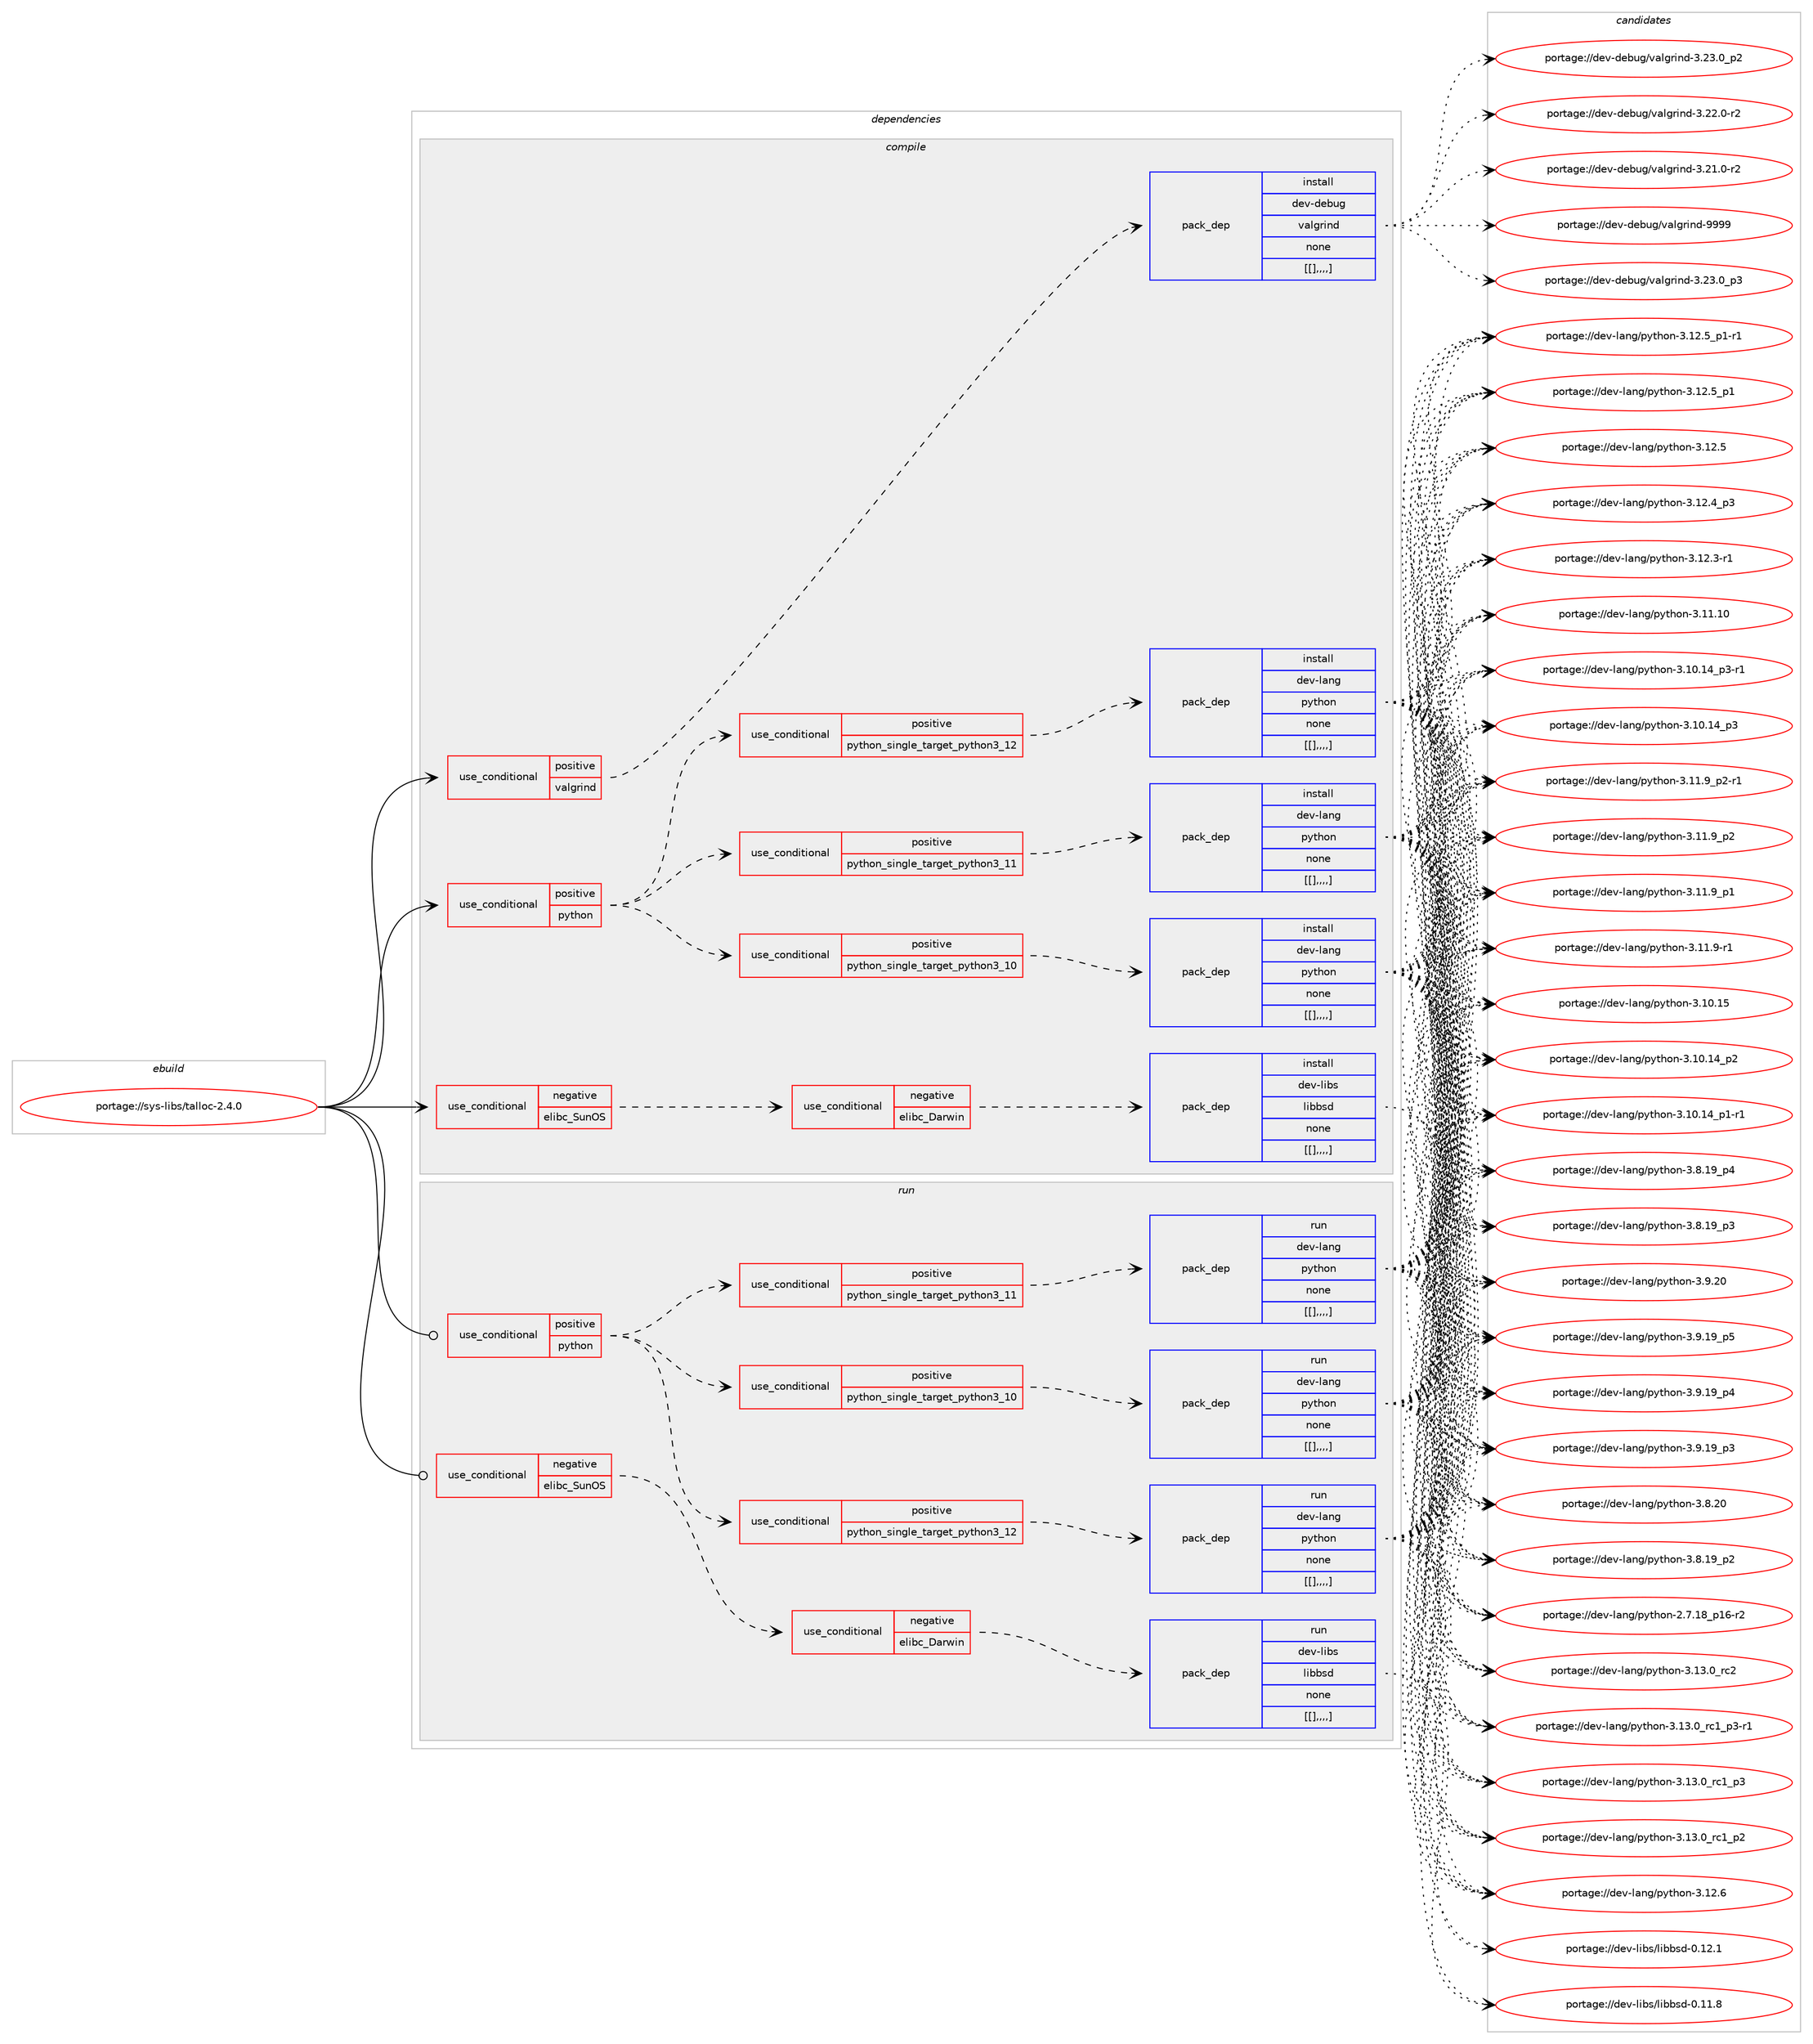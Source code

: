 digraph prolog {

# *************
# Graph options
# *************

newrank=true;
concentrate=true;
compound=true;
graph [rankdir=LR,fontname=Helvetica,fontsize=10,ranksep=1.5];#, ranksep=2.5, nodesep=0.2];
edge  [arrowhead=vee];
node  [fontname=Helvetica,fontsize=10];

# **********
# The ebuild
# **********

subgraph cluster_leftcol {
color=gray;
label=<<i>ebuild</i>>;
id [label="portage://sys-libs/talloc-2.4.0", color=red, width=4, href="../sys-libs/talloc-2.4.0.svg"];
}

# ****************
# The dependencies
# ****************

subgraph cluster_midcol {
color=gray;
label=<<i>dependencies</i>>;
subgraph cluster_compile {
fillcolor="#eeeeee";
style=filled;
label=<<i>compile</i>>;
subgraph cond122797 {
dependency460626 [label=<<TABLE BORDER="0" CELLBORDER="1" CELLSPACING="0" CELLPADDING="4"><TR><TD ROWSPAN="3" CELLPADDING="10">use_conditional</TD></TR><TR><TD>negative</TD></TR><TR><TD>elibc_SunOS</TD></TR></TABLE>>, shape=none, color=red];
subgraph cond122798 {
dependency460627 [label=<<TABLE BORDER="0" CELLBORDER="1" CELLSPACING="0" CELLPADDING="4"><TR><TD ROWSPAN="3" CELLPADDING="10">use_conditional</TD></TR><TR><TD>negative</TD></TR><TR><TD>elibc_Darwin</TD></TR></TABLE>>, shape=none, color=red];
subgraph pack334703 {
dependency460628 [label=<<TABLE BORDER="0" CELLBORDER="1" CELLSPACING="0" CELLPADDING="4" WIDTH="220"><TR><TD ROWSPAN="6" CELLPADDING="30">pack_dep</TD></TR><TR><TD WIDTH="110">install</TD></TR><TR><TD>dev-libs</TD></TR><TR><TD>libbsd</TD></TR><TR><TD>none</TD></TR><TR><TD>[[],,,,]</TD></TR></TABLE>>, shape=none, color=blue];
}
dependency460627:e -> dependency460628:w [weight=20,style="dashed",arrowhead="vee"];
}
dependency460626:e -> dependency460627:w [weight=20,style="dashed",arrowhead="vee"];
}
id:e -> dependency460626:w [weight=20,style="solid",arrowhead="vee"];
subgraph cond122799 {
dependency460629 [label=<<TABLE BORDER="0" CELLBORDER="1" CELLSPACING="0" CELLPADDING="4"><TR><TD ROWSPAN="3" CELLPADDING="10">use_conditional</TD></TR><TR><TD>positive</TD></TR><TR><TD>python</TD></TR></TABLE>>, shape=none, color=red];
subgraph cond122800 {
dependency460630 [label=<<TABLE BORDER="0" CELLBORDER="1" CELLSPACING="0" CELLPADDING="4"><TR><TD ROWSPAN="3" CELLPADDING="10">use_conditional</TD></TR><TR><TD>positive</TD></TR><TR><TD>python_single_target_python3_10</TD></TR></TABLE>>, shape=none, color=red];
subgraph pack334704 {
dependency460631 [label=<<TABLE BORDER="0" CELLBORDER="1" CELLSPACING="0" CELLPADDING="4" WIDTH="220"><TR><TD ROWSPAN="6" CELLPADDING="30">pack_dep</TD></TR><TR><TD WIDTH="110">install</TD></TR><TR><TD>dev-lang</TD></TR><TR><TD>python</TD></TR><TR><TD>none</TD></TR><TR><TD>[[],,,,]</TD></TR></TABLE>>, shape=none, color=blue];
}
dependency460630:e -> dependency460631:w [weight=20,style="dashed",arrowhead="vee"];
}
dependency460629:e -> dependency460630:w [weight=20,style="dashed",arrowhead="vee"];
subgraph cond122801 {
dependency460632 [label=<<TABLE BORDER="0" CELLBORDER="1" CELLSPACING="0" CELLPADDING="4"><TR><TD ROWSPAN="3" CELLPADDING="10">use_conditional</TD></TR><TR><TD>positive</TD></TR><TR><TD>python_single_target_python3_11</TD></TR></TABLE>>, shape=none, color=red];
subgraph pack334705 {
dependency460633 [label=<<TABLE BORDER="0" CELLBORDER="1" CELLSPACING="0" CELLPADDING="4" WIDTH="220"><TR><TD ROWSPAN="6" CELLPADDING="30">pack_dep</TD></TR><TR><TD WIDTH="110">install</TD></TR><TR><TD>dev-lang</TD></TR><TR><TD>python</TD></TR><TR><TD>none</TD></TR><TR><TD>[[],,,,]</TD></TR></TABLE>>, shape=none, color=blue];
}
dependency460632:e -> dependency460633:w [weight=20,style="dashed",arrowhead="vee"];
}
dependency460629:e -> dependency460632:w [weight=20,style="dashed",arrowhead="vee"];
subgraph cond122802 {
dependency460634 [label=<<TABLE BORDER="0" CELLBORDER="1" CELLSPACING="0" CELLPADDING="4"><TR><TD ROWSPAN="3" CELLPADDING="10">use_conditional</TD></TR><TR><TD>positive</TD></TR><TR><TD>python_single_target_python3_12</TD></TR></TABLE>>, shape=none, color=red];
subgraph pack334706 {
dependency460635 [label=<<TABLE BORDER="0" CELLBORDER="1" CELLSPACING="0" CELLPADDING="4" WIDTH="220"><TR><TD ROWSPAN="6" CELLPADDING="30">pack_dep</TD></TR><TR><TD WIDTH="110">install</TD></TR><TR><TD>dev-lang</TD></TR><TR><TD>python</TD></TR><TR><TD>none</TD></TR><TR><TD>[[],,,,]</TD></TR></TABLE>>, shape=none, color=blue];
}
dependency460634:e -> dependency460635:w [weight=20,style="dashed",arrowhead="vee"];
}
dependency460629:e -> dependency460634:w [weight=20,style="dashed",arrowhead="vee"];
}
id:e -> dependency460629:w [weight=20,style="solid",arrowhead="vee"];
subgraph cond122803 {
dependency460636 [label=<<TABLE BORDER="0" CELLBORDER="1" CELLSPACING="0" CELLPADDING="4"><TR><TD ROWSPAN="3" CELLPADDING="10">use_conditional</TD></TR><TR><TD>positive</TD></TR><TR><TD>valgrind</TD></TR></TABLE>>, shape=none, color=red];
subgraph pack334707 {
dependency460637 [label=<<TABLE BORDER="0" CELLBORDER="1" CELLSPACING="0" CELLPADDING="4" WIDTH="220"><TR><TD ROWSPAN="6" CELLPADDING="30">pack_dep</TD></TR><TR><TD WIDTH="110">install</TD></TR><TR><TD>dev-debug</TD></TR><TR><TD>valgrind</TD></TR><TR><TD>none</TD></TR><TR><TD>[[],,,,]</TD></TR></TABLE>>, shape=none, color=blue];
}
dependency460636:e -> dependency460637:w [weight=20,style="dashed",arrowhead="vee"];
}
id:e -> dependency460636:w [weight=20,style="solid",arrowhead="vee"];
}
subgraph cluster_compileandrun {
fillcolor="#eeeeee";
style=filled;
label=<<i>compile and run</i>>;
}
subgraph cluster_run {
fillcolor="#eeeeee";
style=filled;
label=<<i>run</i>>;
subgraph cond122804 {
dependency460638 [label=<<TABLE BORDER="0" CELLBORDER="1" CELLSPACING="0" CELLPADDING="4"><TR><TD ROWSPAN="3" CELLPADDING="10">use_conditional</TD></TR><TR><TD>negative</TD></TR><TR><TD>elibc_SunOS</TD></TR></TABLE>>, shape=none, color=red];
subgraph cond122805 {
dependency460639 [label=<<TABLE BORDER="0" CELLBORDER="1" CELLSPACING="0" CELLPADDING="4"><TR><TD ROWSPAN="3" CELLPADDING="10">use_conditional</TD></TR><TR><TD>negative</TD></TR><TR><TD>elibc_Darwin</TD></TR></TABLE>>, shape=none, color=red];
subgraph pack334708 {
dependency460640 [label=<<TABLE BORDER="0" CELLBORDER="1" CELLSPACING="0" CELLPADDING="4" WIDTH="220"><TR><TD ROWSPAN="6" CELLPADDING="30">pack_dep</TD></TR><TR><TD WIDTH="110">run</TD></TR><TR><TD>dev-libs</TD></TR><TR><TD>libbsd</TD></TR><TR><TD>none</TD></TR><TR><TD>[[],,,,]</TD></TR></TABLE>>, shape=none, color=blue];
}
dependency460639:e -> dependency460640:w [weight=20,style="dashed",arrowhead="vee"];
}
dependency460638:e -> dependency460639:w [weight=20,style="dashed",arrowhead="vee"];
}
id:e -> dependency460638:w [weight=20,style="solid",arrowhead="odot"];
subgraph cond122806 {
dependency460641 [label=<<TABLE BORDER="0" CELLBORDER="1" CELLSPACING="0" CELLPADDING="4"><TR><TD ROWSPAN="3" CELLPADDING="10">use_conditional</TD></TR><TR><TD>positive</TD></TR><TR><TD>python</TD></TR></TABLE>>, shape=none, color=red];
subgraph cond122807 {
dependency460642 [label=<<TABLE BORDER="0" CELLBORDER="1" CELLSPACING="0" CELLPADDING="4"><TR><TD ROWSPAN="3" CELLPADDING="10">use_conditional</TD></TR><TR><TD>positive</TD></TR><TR><TD>python_single_target_python3_10</TD></TR></TABLE>>, shape=none, color=red];
subgraph pack334709 {
dependency460643 [label=<<TABLE BORDER="0" CELLBORDER="1" CELLSPACING="0" CELLPADDING="4" WIDTH="220"><TR><TD ROWSPAN="6" CELLPADDING="30">pack_dep</TD></TR><TR><TD WIDTH="110">run</TD></TR><TR><TD>dev-lang</TD></TR><TR><TD>python</TD></TR><TR><TD>none</TD></TR><TR><TD>[[],,,,]</TD></TR></TABLE>>, shape=none, color=blue];
}
dependency460642:e -> dependency460643:w [weight=20,style="dashed",arrowhead="vee"];
}
dependency460641:e -> dependency460642:w [weight=20,style="dashed",arrowhead="vee"];
subgraph cond122808 {
dependency460644 [label=<<TABLE BORDER="0" CELLBORDER="1" CELLSPACING="0" CELLPADDING="4"><TR><TD ROWSPAN="3" CELLPADDING="10">use_conditional</TD></TR><TR><TD>positive</TD></TR><TR><TD>python_single_target_python3_11</TD></TR></TABLE>>, shape=none, color=red];
subgraph pack334710 {
dependency460645 [label=<<TABLE BORDER="0" CELLBORDER="1" CELLSPACING="0" CELLPADDING="4" WIDTH="220"><TR><TD ROWSPAN="6" CELLPADDING="30">pack_dep</TD></TR><TR><TD WIDTH="110">run</TD></TR><TR><TD>dev-lang</TD></TR><TR><TD>python</TD></TR><TR><TD>none</TD></TR><TR><TD>[[],,,,]</TD></TR></TABLE>>, shape=none, color=blue];
}
dependency460644:e -> dependency460645:w [weight=20,style="dashed",arrowhead="vee"];
}
dependency460641:e -> dependency460644:w [weight=20,style="dashed",arrowhead="vee"];
subgraph cond122809 {
dependency460646 [label=<<TABLE BORDER="0" CELLBORDER="1" CELLSPACING="0" CELLPADDING="4"><TR><TD ROWSPAN="3" CELLPADDING="10">use_conditional</TD></TR><TR><TD>positive</TD></TR><TR><TD>python_single_target_python3_12</TD></TR></TABLE>>, shape=none, color=red];
subgraph pack334711 {
dependency460647 [label=<<TABLE BORDER="0" CELLBORDER="1" CELLSPACING="0" CELLPADDING="4" WIDTH="220"><TR><TD ROWSPAN="6" CELLPADDING="30">pack_dep</TD></TR><TR><TD WIDTH="110">run</TD></TR><TR><TD>dev-lang</TD></TR><TR><TD>python</TD></TR><TR><TD>none</TD></TR><TR><TD>[[],,,,]</TD></TR></TABLE>>, shape=none, color=blue];
}
dependency460646:e -> dependency460647:w [weight=20,style="dashed",arrowhead="vee"];
}
dependency460641:e -> dependency460646:w [weight=20,style="dashed",arrowhead="vee"];
}
id:e -> dependency460641:w [weight=20,style="solid",arrowhead="odot"];
}
}

# **************
# The candidates
# **************

subgraph cluster_choices {
rank=same;
color=gray;
label=<<i>candidates</i>>;

subgraph choice334703 {
color=black;
nodesep=1;
choice100101118451081059811547108105989811510045484649504649 [label="portage://dev-libs/libbsd-0.12.1", color=red, width=4,href="../dev-libs/libbsd-0.12.1.svg"];
choice100101118451081059811547108105989811510045484649494656 [label="portage://dev-libs/libbsd-0.11.8", color=red, width=4,href="../dev-libs/libbsd-0.11.8.svg"];
dependency460628:e -> choice100101118451081059811547108105989811510045484649504649:w [style=dotted,weight="100"];
dependency460628:e -> choice100101118451081059811547108105989811510045484649494656:w [style=dotted,weight="100"];
}
subgraph choice334704 {
color=black;
nodesep=1;
choice10010111845108971101034711212111610411111045514649514648951149950 [label="portage://dev-lang/python-3.13.0_rc2", color=red, width=4,href="../dev-lang/python-3.13.0_rc2.svg"];
choice1001011184510897110103471121211161041111104551464951464895114994995112514511449 [label="portage://dev-lang/python-3.13.0_rc1_p3-r1", color=red, width=4,href="../dev-lang/python-3.13.0_rc1_p3-r1.svg"];
choice100101118451089711010347112121116104111110455146495146489511499499511251 [label="portage://dev-lang/python-3.13.0_rc1_p3", color=red, width=4,href="../dev-lang/python-3.13.0_rc1_p3.svg"];
choice100101118451089711010347112121116104111110455146495146489511499499511250 [label="portage://dev-lang/python-3.13.0_rc1_p2", color=red, width=4,href="../dev-lang/python-3.13.0_rc1_p2.svg"];
choice10010111845108971101034711212111610411111045514649504654 [label="portage://dev-lang/python-3.12.6", color=red, width=4,href="../dev-lang/python-3.12.6.svg"];
choice1001011184510897110103471121211161041111104551464950465395112494511449 [label="portage://dev-lang/python-3.12.5_p1-r1", color=red, width=4,href="../dev-lang/python-3.12.5_p1-r1.svg"];
choice100101118451089711010347112121116104111110455146495046539511249 [label="portage://dev-lang/python-3.12.5_p1", color=red, width=4,href="../dev-lang/python-3.12.5_p1.svg"];
choice10010111845108971101034711212111610411111045514649504653 [label="portage://dev-lang/python-3.12.5", color=red, width=4,href="../dev-lang/python-3.12.5.svg"];
choice100101118451089711010347112121116104111110455146495046529511251 [label="portage://dev-lang/python-3.12.4_p3", color=red, width=4,href="../dev-lang/python-3.12.4_p3.svg"];
choice100101118451089711010347112121116104111110455146495046514511449 [label="portage://dev-lang/python-3.12.3-r1", color=red, width=4,href="../dev-lang/python-3.12.3-r1.svg"];
choice1001011184510897110103471121211161041111104551464949464948 [label="portage://dev-lang/python-3.11.10", color=red, width=4,href="../dev-lang/python-3.11.10.svg"];
choice1001011184510897110103471121211161041111104551464949465795112504511449 [label="portage://dev-lang/python-3.11.9_p2-r1", color=red, width=4,href="../dev-lang/python-3.11.9_p2-r1.svg"];
choice100101118451089711010347112121116104111110455146494946579511250 [label="portage://dev-lang/python-3.11.9_p2", color=red, width=4,href="../dev-lang/python-3.11.9_p2.svg"];
choice100101118451089711010347112121116104111110455146494946579511249 [label="portage://dev-lang/python-3.11.9_p1", color=red, width=4,href="../dev-lang/python-3.11.9_p1.svg"];
choice100101118451089711010347112121116104111110455146494946574511449 [label="portage://dev-lang/python-3.11.9-r1", color=red, width=4,href="../dev-lang/python-3.11.9-r1.svg"];
choice1001011184510897110103471121211161041111104551464948464953 [label="portage://dev-lang/python-3.10.15", color=red, width=4,href="../dev-lang/python-3.10.15.svg"];
choice100101118451089711010347112121116104111110455146494846495295112514511449 [label="portage://dev-lang/python-3.10.14_p3-r1", color=red, width=4,href="../dev-lang/python-3.10.14_p3-r1.svg"];
choice10010111845108971101034711212111610411111045514649484649529511251 [label="portage://dev-lang/python-3.10.14_p3", color=red, width=4,href="../dev-lang/python-3.10.14_p3.svg"];
choice10010111845108971101034711212111610411111045514649484649529511250 [label="portage://dev-lang/python-3.10.14_p2", color=red, width=4,href="../dev-lang/python-3.10.14_p2.svg"];
choice100101118451089711010347112121116104111110455146494846495295112494511449 [label="portage://dev-lang/python-3.10.14_p1-r1", color=red, width=4,href="../dev-lang/python-3.10.14_p1-r1.svg"];
choice10010111845108971101034711212111610411111045514657465048 [label="portage://dev-lang/python-3.9.20", color=red, width=4,href="../dev-lang/python-3.9.20.svg"];
choice100101118451089711010347112121116104111110455146574649579511253 [label="portage://dev-lang/python-3.9.19_p5", color=red, width=4,href="../dev-lang/python-3.9.19_p5.svg"];
choice100101118451089711010347112121116104111110455146574649579511252 [label="portage://dev-lang/python-3.9.19_p4", color=red, width=4,href="../dev-lang/python-3.9.19_p4.svg"];
choice100101118451089711010347112121116104111110455146574649579511251 [label="portage://dev-lang/python-3.9.19_p3", color=red, width=4,href="../dev-lang/python-3.9.19_p3.svg"];
choice10010111845108971101034711212111610411111045514656465048 [label="portage://dev-lang/python-3.8.20", color=red, width=4,href="../dev-lang/python-3.8.20.svg"];
choice100101118451089711010347112121116104111110455146564649579511252 [label="portage://dev-lang/python-3.8.19_p4", color=red, width=4,href="../dev-lang/python-3.8.19_p4.svg"];
choice100101118451089711010347112121116104111110455146564649579511251 [label="portage://dev-lang/python-3.8.19_p3", color=red, width=4,href="../dev-lang/python-3.8.19_p3.svg"];
choice100101118451089711010347112121116104111110455146564649579511250 [label="portage://dev-lang/python-3.8.19_p2", color=red, width=4,href="../dev-lang/python-3.8.19_p2.svg"];
choice100101118451089711010347112121116104111110455046554649569511249544511450 [label="portage://dev-lang/python-2.7.18_p16-r2", color=red, width=4,href="../dev-lang/python-2.7.18_p16-r2.svg"];
dependency460631:e -> choice10010111845108971101034711212111610411111045514649514648951149950:w [style=dotted,weight="100"];
dependency460631:e -> choice1001011184510897110103471121211161041111104551464951464895114994995112514511449:w [style=dotted,weight="100"];
dependency460631:e -> choice100101118451089711010347112121116104111110455146495146489511499499511251:w [style=dotted,weight="100"];
dependency460631:e -> choice100101118451089711010347112121116104111110455146495146489511499499511250:w [style=dotted,weight="100"];
dependency460631:e -> choice10010111845108971101034711212111610411111045514649504654:w [style=dotted,weight="100"];
dependency460631:e -> choice1001011184510897110103471121211161041111104551464950465395112494511449:w [style=dotted,weight="100"];
dependency460631:e -> choice100101118451089711010347112121116104111110455146495046539511249:w [style=dotted,weight="100"];
dependency460631:e -> choice10010111845108971101034711212111610411111045514649504653:w [style=dotted,weight="100"];
dependency460631:e -> choice100101118451089711010347112121116104111110455146495046529511251:w [style=dotted,weight="100"];
dependency460631:e -> choice100101118451089711010347112121116104111110455146495046514511449:w [style=dotted,weight="100"];
dependency460631:e -> choice1001011184510897110103471121211161041111104551464949464948:w [style=dotted,weight="100"];
dependency460631:e -> choice1001011184510897110103471121211161041111104551464949465795112504511449:w [style=dotted,weight="100"];
dependency460631:e -> choice100101118451089711010347112121116104111110455146494946579511250:w [style=dotted,weight="100"];
dependency460631:e -> choice100101118451089711010347112121116104111110455146494946579511249:w [style=dotted,weight="100"];
dependency460631:e -> choice100101118451089711010347112121116104111110455146494946574511449:w [style=dotted,weight="100"];
dependency460631:e -> choice1001011184510897110103471121211161041111104551464948464953:w [style=dotted,weight="100"];
dependency460631:e -> choice100101118451089711010347112121116104111110455146494846495295112514511449:w [style=dotted,weight="100"];
dependency460631:e -> choice10010111845108971101034711212111610411111045514649484649529511251:w [style=dotted,weight="100"];
dependency460631:e -> choice10010111845108971101034711212111610411111045514649484649529511250:w [style=dotted,weight="100"];
dependency460631:e -> choice100101118451089711010347112121116104111110455146494846495295112494511449:w [style=dotted,weight="100"];
dependency460631:e -> choice10010111845108971101034711212111610411111045514657465048:w [style=dotted,weight="100"];
dependency460631:e -> choice100101118451089711010347112121116104111110455146574649579511253:w [style=dotted,weight="100"];
dependency460631:e -> choice100101118451089711010347112121116104111110455146574649579511252:w [style=dotted,weight="100"];
dependency460631:e -> choice100101118451089711010347112121116104111110455146574649579511251:w [style=dotted,weight="100"];
dependency460631:e -> choice10010111845108971101034711212111610411111045514656465048:w [style=dotted,weight="100"];
dependency460631:e -> choice100101118451089711010347112121116104111110455146564649579511252:w [style=dotted,weight="100"];
dependency460631:e -> choice100101118451089711010347112121116104111110455146564649579511251:w [style=dotted,weight="100"];
dependency460631:e -> choice100101118451089711010347112121116104111110455146564649579511250:w [style=dotted,weight="100"];
dependency460631:e -> choice100101118451089711010347112121116104111110455046554649569511249544511450:w [style=dotted,weight="100"];
}
subgraph choice334705 {
color=black;
nodesep=1;
choice10010111845108971101034711212111610411111045514649514648951149950 [label="portage://dev-lang/python-3.13.0_rc2", color=red, width=4,href="../dev-lang/python-3.13.0_rc2.svg"];
choice1001011184510897110103471121211161041111104551464951464895114994995112514511449 [label="portage://dev-lang/python-3.13.0_rc1_p3-r1", color=red, width=4,href="../dev-lang/python-3.13.0_rc1_p3-r1.svg"];
choice100101118451089711010347112121116104111110455146495146489511499499511251 [label="portage://dev-lang/python-3.13.0_rc1_p3", color=red, width=4,href="../dev-lang/python-3.13.0_rc1_p3.svg"];
choice100101118451089711010347112121116104111110455146495146489511499499511250 [label="portage://dev-lang/python-3.13.0_rc1_p2", color=red, width=4,href="../dev-lang/python-3.13.0_rc1_p2.svg"];
choice10010111845108971101034711212111610411111045514649504654 [label="portage://dev-lang/python-3.12.6", color=red, width=4,href="../dev-lang/python-3.12.6.svg"];
choice1001011184510897110103471121211161041111104551464950465395112494511449 [label="portage://dev-lang/python-3.12.5_p1-r1", color=red, width=4,href="../dev-lang/python-3.12.5_p1-r1.svg"];
choice100101118451089711010347112121116104111110455146495046539511249 [label="portage://dev-lang/python-3.12.5_p1", color=red, width=4,href="../dev-lang/python-3.12.5_p1.svg"];
choice10010111845108971101034711212111610411111045514649504653 [label="portage://dev-lang/python-3.12.5", color=red, width=4,href="../dev-lang/python-3.12.5.svg"];
choice100101118451089711010347112121116104111110455146495046529511251 [label="portage://dev-lang/python-3.12.4_p3", color=red, width=4,href="../dev-lang/python-3.12.4_p3.svg"];
choice100101118451089711010347112121116104111110455146495046514511449 [label="portage://dev-lang/python-3.12.3-r1", color=red, width=4,href="../dev-lang/python-3.12.3-r1.svg"];
choice1001011184510897110103471121211161041111104551464949464948 [label="portage://dev-lang/python-3.11.10", color=red, width=4,href="../dev-lang/python-3.11.10.svg"];
choice1001011184510897110103471121211161041111104551464949465795112504511449 [label="portage://dev-lang/python-3.11.9_p2-r1", color=red, width=4,href="../dev-lang/python-3.11.9_p2-r1.svg"];
choice100101118451089711010347112121116104111110455146494946579511250 [label="portage://dev-lang/python-3.11.9_p2", color=red, width=4,href="../dev-lang/python-3.11.9_p2.svg"];
choice100101118451089711010347112121116104111110455146494946579511249 [label="portage://dev-lang/python-3.11.9_p1", color=red, width=4,href="../dev-lang/python-3.11.9_p1.svg"];
choice100101118451089711010347112121116104111110455146494946574511449 [label="portage://dev-lang/python-3.11.9-r1", color=red, width=4,href="../dev-lang/python-3.11.9-r1.svg"];
choice1001011184510897110103471121211161041111104551464948464953 [label="portage://dev-lang/python-3.10.15", color=red, width=4,href="../dev-lang/python-3.10.15.svg"];
choice100101118451089711010347112121116104111110455146494846495295112514511449 [label="portage://dev-lang/python-3.10.14_p3-r1", color=red, width=4,href="../dev-lang/python-3.10.14_p3-r1.svg"];
choice10010111845108971101034711212111610411111045514649484649529511251 [label="portage://dev-lang/python-3.10.14_p3", color=red, width=4,href="../dev-lang/python-3.10.14_p3.svg"];
choice10010111845108971101034711212111610411111045514649484649529511250 [label="portage://dev-lang/python-3.10.14_p2", color=red, width=4,href="../dev-lang/python-3.10.14_p2.svg"];
choice100101118451089711010347112121116104111110455146494846495295112494511449 [label="portage://dev-lang/python-3.10.14_p1-r1", color=red, width=4,href="../dev-lang/python-3.10.14_p1-r1.svg"];
choice10010111845108971101034711212111610411111045514657465048 [label="portage://dev-lang/python-3.9.20", color=red, width=4,href="../dev-lang/python-3.9.20.svg"];
choice100101118451089711010347112121116104111110455146574649579511253 [label="portage://dev-lang/python-3.9.19_p5", color=red, width=4,href="../dev-lang/python-3.9.19_p5.svg"];
choice100101118451089711010347112121116104111110455146574649579511252 [label="portage://dev-lang/python-3.9.19_p4", color=red, width=4,href="../dev-lang/python-3.9.19_p4.svg"];
choice100101118451089711010347112121116104111110455146574649579511251 [label="portage://dev-lang/python-3.9.19_p3", color=red, width=4,href="../dev-lang/python-3.9.19_p3.svg"];
choice10010111845108971101034711212111610411111045514656465048 [label="portage://dev-lang/python-3.8.20", color=red, width=4,href="../dev-lang/python-3.8.20.svg"];
choice100101118451089711010347112121116104111110455146564649579511252 [label="portage://dev-lang/python-3.8.19_p4", color=red, width=4,href="../dev-lang/python-3.8.19_p4.svg"];
choice100101118451089711010347112121116104111110455146564649579511251 [label="portage://dev-lang/python-3.8.19_p3", color=red, width=4,href="../dev-lang/python-3.8.19_p3.svg"];
choice100101118451089711010347112121116104111110455146564649579511250 [label="portage://dev-lang/python-3.8.19_p2", color=red, width=4,href="../dev-lang/python-3.8.19_p2.svg"];
choice100101118451089711010347112121116104111110455046554649569511249544511450 [label="portage://dev-lang/python-2.7.18_p16-r2", color=red, width=4,href="../dev-lang/python-2.7.18_p16-r2.svg"];
dependency460633:e -> choice10010111845108971101034711212111610411111045514649514648951149950:w [style=dotted,weight="100"];
dependency460633:e -> choice1001011184510897110103471121211161041111104551464951464895114994995112514511449:w [style=dotted,weight="100"];
dependency460633:e -> choice100101118451089711010347112121116104111110455146495146489511499499511251:w [style=dotted,weight="100"];
dependency460633:e -> choice100101118451089711010347112121116104111110455146495146489511499499511250:w [style=dotted,weight="100"];
dependency460633:e -> choice10010111845108971101034711212111610411111045514649504654:w [style=dotted,weight="100"];
dependency460633:e -> choice1001011184510897110103471121211161041111104551464950465395112494511449:w [style=dotted,weight="100"];
dependency460633:e -> choice100101118451089711010347112121116104111110455146495046539511249:w [style=dotted,weight="100"];
dependency460633:e -> choice10010111845108971101034711212111610411111045514649504653:w [style=dotted,weight="100"];
dependency460633:e -> choice100101118451089711010347112121116104111110455146495046529511251:w [style=dotted,weight="100"];
dependency460633:e -> choice100101118451089711010347112121116104111110455146495046514511449:w [style=dotted,weight="100"];
dependency460633:e -> choice1001011184510897110103471121211161041111104551464949464948:w [style=dotted,weight="100"];
dependency460633:e -> choice1001011184510897110103471121211161041111104551464949465795112504511449:w [style=dotted,weight="100"];
dependency460633:e -> choice100101118451089711010347112121116104111110455146494946579511250:w [style=dotted,weight="100"];
dependency460633:e -> choice100101118451089711010347112121116104111110455146494946579511249:w [style=dotted,weight="100"];
dependency460633:e -> choice100101118451089711010347112121116104111110455146494946574511449:w [style=dotted,weight="100"];
dependency460633:e -> choice1001011184510897110103471121211161041111104551464948464953:w [style=dotted,weight="100"];
dependency460633:e -> choice100101118451089711010347112121116104111110455146494846495295112514511449:w [style=dotted,weight="100"];
dependency460633:e -> choice10010111845108971101034711212111610411111045514649484649529511251:w [style=dotted,weight="100"];
dependency460633:e -> choice10010111845108971101034711212111610411111045514649484649529511250:w [style=dotted,weight="100"];
dependency460633:e -> choice100101118451089711010347112121116104111110455146494846495295112494511449:w [style=dotted,weight="100"];
dependency460633:e -> choice10010111845108971101034711212111610411111045514657465048:w [style=dotted,weight="100"];
dependency460633:e -> choice100101118451089711010347112121116104111110455146574649579511253:w [style=dotted,weight="100"];
dependency460633:e -> choice100101118451089711010347112121116104111110455146574649579511252:w [style=dotted,weight="100"];
dependency460633:e -> choice100101118451089711010347112121116104111110455146574649579511251:w [style=dotted,weight="100"];
dependency460633:e -> choice10010111845108971101034711212111610411111045514656465048:w [style=dotted,weight="100"];
dependency460633:e -> choice100101118451089711010347112121116104111110455146564649579511252:w [style=dotted,weight="100"];
dependency460633:e -> choice100101118451089711010347112121116104111110455146564649579511251:w [style=dotted,weight="100"];
dependency460633:e -> choice100101118451089711010347112121116104111110455146564649579511250:w [style=dotted,weight="100"];
dependency460633:e -> choice100101118451089711010347112121116104111110455046554649569511249544511450:w [style=dotted,weight="100"];
}
subgraph choice334706 {
color=black;
nodesep=1;
choice10010111845108971101034711212111610411111045514649514648951149950 [label="portage://dev-lang/python-3.13.0_rc2", color=red, width=4,href="../dev-lang/python-3.13.0_rc2.svg"];
choice1001011184510897110103471121211161041111104551464951464895114994995112514511449 [label="portage://dev-lang/python-3.13.0_rc1_p3-r1", color=red, width=4,href="../dev-lang/python-3.13.0_rc1_p3-r1.svg"];
choice100101118451089711010347112121116104111110455146495146489511499499511251 [label="portage://dev-lang/python-3.13.0_rc1_p3", color=red, width=4,href="../dev-lang/python-3.13.0_rc1_p3.svg"];
choice100101118451089711010347112121116104111110455146495146489511499499511250 [label="portage://dev-lang/python-3.13.0_rc1_p2", color=red, width=4,href="../dev-lang/python-3.13.0_rc1_p2.svg"];
choice10010111845108971101034711212111610411111045514649504654 [label="portage://dev-lang/python-3.12.6", color=red, width=4,href="../dev-lang/python-3.12.6.svg"];
choice1001011184510897110103471121211161041111104551464950465395112494511449 [label="portage://dev-lang/python-3.12.5_p1-r1", color=red, width=4,href="../dev-lang/python-3.12.5_p1-r1.svg"];
choice100101118451089711010347112121116104111110455146495046539511249 [label="portage://dev-lang/python-3.12.5_p1", color=red, width=4,href="../dev-lang/python-3.12.5_p1.svg"];
choice10010111845108971101034711212111610411111045514649504653 [label="portage://dev-lang/python-3.12.5", color=red, width=4,href="../dev-lang/python-3.12.5.svg"];
choice100101118451089711010347112121116104111110455146495046529511251 [label="portage://dev-lang/python-3.12.4_p3", color=red, width=4,href="../dev-lang/python-3.12.4_p3.svg"];
choice100101118451089711010347112121116104111110455146495046514511449 [label="portage://dev-lang/python-3.12.3-r1", color=red, width=4,href="../dev-lang/python-3.12.3-r1.svg"];
choice1001011184510897110103471121211161041111104551464949464948 [label="portage://dev-lang/python-3.11.10", color=red, width=4,href="../dev-lang/python-3.11.10.svg"];
choice1001011184510897110103471121211161041111104551464949465795112504511449 [label="portage://dev-lang/python-3.11.9_p2-r1", color=red, width=4,href="../dev-lang/python-3.11.9_p2-r1.svg"];
choice100101118451089711010347112121116104111110455146494946579511250 [label="portage://dev-lang/python-3.11.9_p2", color=red, width=4,href="../dev-lang/python-3.11.9_p2.svg"];
choice100101118451089711010347112121116104111110455146494946579511249 [label="portage://dev-lang/python-3.11.9_p1", color=red, width=4,href="../dev-lang/python-3.11.9_p1.svg"];
choice100101118451089711010347112121116104111110455146494946574511449 [label="portage://dev-lang/python-3.11.9-r1", color=red, width=4,href="../dev-lang/python-3.11.9-r1.svg"];
choice1001011184510897110103471121211161041111104551464948464953 [label="portage://dev-lang/python-3.10.15", color=red, width=4,href="../dev-lang/python-3.10.15.svg"];
choice100101118451089711010347112121116104111110455146494846495295112514511449 [label="portage://dev-lang/python-3.10.14_p3-r1", color=red, width=4,href="../dev-lang/python-3.10.14_p3-r1.svg"];
choice10010111845108971101034711212111610411111045514649484649529511251 [label="portage://dev-lang/python-3.10.14_p3", color=red, width=4,href="../dev-lang/python-3.10.14_p3.svg"];
choice10010111845108971101034711212111610411111045514649484649529511250 [label="portage://dev-lang/python-3.10.14_p2", color=red, width=4,href="../dev-lang/python-3.10.14_p2.svg"];
choice100101118451089711010347112121116104111110455146494846495295112494511449 [label="portage://dev-lang/python-3.10.14_p1-r1", color=red, width=4,href="../dev-lang/python-3.10.14_p1-r1.svg"];
choice10010111845108971101034711212111610411111045514657465048 [label="portage://dev-lang/python-3.9.20", color=red, width=4,href="../dev-lang/python-3.9.20.svg"];
choice100101118451089711010347112121116104111110455146574649579511253 [label="portage://dev-lang/python-3.9.19_p5", color=red, width=4,href="../dev-lang/python-3.9.19_p5.svg"];
choice100101118451089711010347112121116104111110455146574649579511252 [label="portage://dev-lang/python-3.9.19_p4", color=red, width=4,href="../dev-lang/python-3.9.19_p4.svg"];
choice100101118451089711010347112121116104111110455146574649579511251 [label="portage://dev-lang/python-3.9.19_p3", color=red, width=4,href="../dev-lang/python-3.9.19_p3.svg"];
choice10010111845108971101034711212111610411111045514656465048 [label="portage://dev-lang/python-3.8.20", color=red, width=4,href="../dev-lang/python-3.8.20.svg"];
choice100101118451089711010347112121116104111110455146564649579511252 [label="portage://dev-lang/python-3.8.19_p4", color=red, width=4,href="../dev-lang/python-3.8.19_p4.svg"];
choice100101118451089711010347112121116104111110455146564649579511251 [label="portage://dev-lang/python-3.8.19_p3", color=red, width=4,href="../dev-lang/python-3.8.19_p3.svg"];
choice100101118451089711010347112121116104111110455146564649579511250 [label="portage://dev-lang/python-3.8.19_p2", color=red, width=4,href="../dev-lang/python-3.8.19_p2.svg"];
choice100101118451089711010347112121116104111110455046554649569511249544511450 [label="portage://dev-lang/python-2.7.18_p16-r2", color=red, width=4,href="../dev-lang/python-2.7.18_p16-r2.svg"];
dependency460635:e -> choice10010111845108971101034711212111610411111045514649514648951149950:w [style=dotted,weight="100"];
dependency460635:e -> choice1001011184510897110103471121211161041111104551464951464895114994995112514511449:w [style=dotted,weight="100"];
dependency460635:e -> choice100101118451089711010347112121116104111110455146495146489511499499511251:w [style=dotted,weight="100"];
dependency460635:e -> choice100101118451089711010347112121116104111110455146495146489511499499511250:w [style=dotted,weight="100"];
dependency460635:e -> choice10010111845108971101034711212111610411111045514649504654:w [style=dotted,weight="100"];
dependency460635:e -> choice1001011184510897110103471121211161041111104551464950465395112494511449:w [style=dotted,weight="100"];
dependency460635:e -> choice100101118451089711010347112121116104111110455146495046539511249:w [style=dotted,weight="100"];
dependency460635:e -> choice10010111845108971101034711212111610411111045514649504653:w [style=dotted,weight="100"];
dependency460635:e -> choice100101118451089711010347112121116104111110455146495046529511251:w [style=dotted,weight="100"];
dependency460635:e -> choice100101118451089711010347112121116104111110455146495046514511449:w [style=dotted,weight="100"];
dependency460635:e -> choice1001011184510897110103471121211161041111104551464949464948:w [style=dotted,weight="100"];
dependency460635:e -> choice1001011184510897110103471121211161041111104551464949465795112504511449:w [style=dotted,weight="100"];
dependency460635:e -> choice100101118451089711010347112121116104111110455146494946579511250:w [style=dotted,weight="100"];
dependency460635:e -> choice100101118451089711010347112121116104111110455146494946579511249:w [style=dotted,weight="100"];
dependency460635:e -> choice100101118451089711010347112121116104111110455146494946574511449:w [style=dotted,weight="100"];
dependency460635:e -> choice1001011184510897110103471121211161041111104551464948464953:w [style=dotted,weight="100"];
dependency460635:e -> choice100101118451089711010347112121116104111110455146494846495295112514511449:w [style=dotted,weight="100"];
dependency460635:e -> choice10010111845108971101034711212111610411111045514649484649529511251:w [style=dotted,weight="100"];
dependency460635:e -> choice10010111845108971101034711212111610411111045514649484649529511250:w [style=dotted,weight="100"];
dependency460635:e -> choice100101118451089711010347112121116104111110455146494846495295112494511449:w [style=dotted,weight="100"];
dependency460635:e -> choice10010111845108971101034711212111610411111045514657465048:w [style=dotted,weight="100"];
dependency460635:e -> choice100101118451089711010347112121116104111110455146574649579511253:w [style=dotted,weight="100"];
dependency460635:e -> choice100101118451089711010347112121116104111110455146574649579511252:w [style=dotted,weight="100"];
dependency460635:e -> choice100101118451089711010347112121116104111110455146574649579511251:w [style=dotted,weight="100"];
dependency460635:e -> choice10010111845108971101034711212111610411111045514656465048:w [style=dotted,weight="100"];
dependency460635:e -> choice100101118451089711010347112121116104111110455146564649579511252:w [style=dotted,weight="100"];
dependency460635:e -> choice100101118451089711010347112121116104111110455146564649579511251:w [style=dotted,weight="100"];
dependency460635:e -> choice100101118451089711010347112121116104111110455146564649579511250:w [style=dotted,weight="100"];
dependency460635:e -> choice100101118451089711010347112121116104111110455046554649569511249544511450:w [style=dotted,weight="100"];
}
subgraph choice334707 {
color=black;
nodesep=1;
choice100101118451001019811710347118971081031141051101004557575757 [label="portage://dev-debug/valgrind-9999", color=red, width=4,href="../dev-debug/valgrind-9999.svg"];
choice10010111845100101981171034711897108103114105110100455146505146489511251 [label="portage://dev-debug/valgrind-3.23.0_p3", color=red, width=4,href="../dev-debug/valgrind-3.23.0_p3.svg"];
choice10010111845100101981171034711897108103114105110100455146505146489511250 [label="portage://dev-debug/valgrind-3.23.0_p2", color=red, width=4,href="../dev-debug/valgrind-3.23.0_p2.svg"];
choice10010111845100101981171034711897108103114105110100455146505046484511450 [label="portage://dev-debug/valgrind-3.22.0-r2", color=red, width=4,href="../dev-debug/valgrind-3.22.0-r2.svg"];
choice10010111845100101981171034711897108103114105110100455146504946484511450 [label="portage://dev-debug/valgrind-3.21.0-r2", color=red, width=4,href="../dev-debug/valgrind-3.21.0-r2.svg"];
dependency460637:e -> choice100101118451001019811710347118971081031141051101004557575757:w [style=dotted,weight="100"];
dependency460637:e -> choice10010111845100101981171034711897108103114105110100455146505146489511251:w [style=dotted,weight="100"];
dependency460637:e -> choice10010111845100101981171034711897108103114105110100455146505146489511250:w [style=dotted,weight="100"];
dependency460637:e -> choice10010111845100101981171034711897108103114105110100455146505046484511450:w [style=dotted,weight="100"];
dependency460637:e -> choice10010111845100101981171034711897108103114105110100455146504946484511450:w [style=dotted,weight="100"];
}
subgraph choice334708 {
color=black;
nodesep=1;
choice100101118451081059811547108105989811510045484649504649 [label="portage://dev-libs/libbsd-0.12.1", color=red, width=4,href="../dev-libs/libbsd-0.12.1.svg"];
choice100101118451081059811547108105989811510045484649494656 [label="portage://dev-libs/libbsd-0.11.8", color=red, width=4,href="../dev-libs/libbsd-0.11.8.svg"];
dependency460640:e -> choice100101118451081059811547108105989811510045484649504649:w [style=dotted,weight="100"];
dependency460640:e -> choice100101118451081059811547108105989811510045484649494656:w [style=dotted,weight="100"];
}
subgraph choice334709 {
color=black;
nodesep=1;
choice10010111845108971101034711212111610411111045514649514648951149950 [label="portage://dev-lang/python-3.13.0_rc2", color=red, width=4,href="../dev-lang/python-3.13.0_rc2.svg"];
choice1001011184510897110103471121211161041111104551464951464895114994995112514511449 [label="portage://dev-lang/python-3.13.0_rc1_p3-r1", color=red, width=4,href="../dev-lang/python-3.13.0_rc1_p3-r1.svg"];
choice100101118451089711010347112121116104111110455146495146489511499499511251 [label="portage://dev-lang/python-3.13.0_rc1_p3", color=red, width=4,href="../dev-lang/python-3.13.0_rc1_p3.svg"];
choice100101118451089711010347112121116104111110455146495146489511499499511250 [label="portage://dev-lang/python-3.13.0_rc1_p2", color=red, width=4,href="../dev-lang/python-3.13.0_rc1_p2.svg"];
choice10010111845108971101034711212111610411111045514649504654 [label="portage://dev-lang/python-3.12.6", color=red, width=4,href="../dev-lang/python-3.12.6.svg"];
choice1001011184510897110103471121211161041111104551464950465395112494511449 [label="portage://dev-lang/python-3.12.5_p1-r1", color=red, width=4,href="../dev-lang/python-3.12.5_p1-r1.svg"];
choice100101118451089711010347112121116104111110455146495046539511249 [label="portage://dev-lang/python-3.12.5_p1", color=red, width=4,href="../dev-lang/python-3.12.5_p1.svg"];
choice10010111845108971101034711212111610411111045514649504653 [label="portage://dev-lang/python-3.12.5", color=red, width=4,href="../dev-lang/python-3.12.5.svg"];
choice100101118451089711010347112121116104111110455146495046529511251 [label="portage://dev-lang/python-3.12.4_p3", color=red, width=4,href="../dev-lang/python-3.12.4_p3.svg"];
choice100101118451089711010347112121116104111110455146495046514511449 [label="portage://dev-lang/python-3.12.3-r1", color=red, width=4,href="../dev-lang/python-3.12.3-r1.svg"];
choice1001011184510897110103471121211161041111104551464949464948 [label="portage://dev-lang/python-3.11.10", color=red, width=4,href="../dev-lang/python-3.11.10.svg"];
choice1001011184510897110103471121211161041111104551464949465795112504511449 [label="portage://dev-lang/python-3.11.9_p2-r1", color=red, width=4,href="../dev-lang/python-3.11.9_p2-r1.svg"];
choice100101118451089711010347112121116104111110455146494946579511250 [label="portage://dev-lang/python-3.11.9_p2", color=red, width=4,href="../dev-lang/python-3.11.9_p2.svg"];
choice100101118451089711010347112121116104111110455146494946579511249 [label="portage://dev-lang/python-3.11.9_p1", color=red, width=4,href="../dev-lang/python-3.11.9_p1.svg"];
choice100101118451089711010347112121116104111110455146494946574511449 [label="portage://dev-lang/python-3.11.9-r1", color=red, width=4,href="../dev-lang/python-3.11.9-r1.svg"];
choice1001011184510897110103471121211161041111104551464948464953 [label="portage://dev-lang/python-3.10.15", color=red, width=4,href="../dev-lang/python-3.10.15.svg"];
choice100101118451089711010347112121116104111110455146494846495295112514511449 [label="portage://dev-lang/python-3.10.14_p3-r1", color=red, width=4,href="../dev-lang/python-3.10.14_p3-r1.svg"];
choice10010111845108971101034711212111610411111045514649484649529511251 [label="portage://dev-lang/python-3.10.14_p3", color=red, width=4,href="../dev-lang/python-3.10.14_p3.svg"];
choice10010111845108971101034711212111610411111045514649484649529511250 [label="portage://dev-lang/python-3.10.14_p2", color=red, width=4,href="../dev-lang/python-3.10.14_p2.svg"];
choice100101118451089711010347112121116104111110455146494846495295112494511449 [label="portage://dev-lang/python-3.10.14_p1-r1", color=red, width=4,href="../dev-lang/python-3.10.14_p1-r1.svg"];
choice10010111845108971101034711212111610411111045514657465048 [label="portage://dev-lang/python-3.9.20", color=red, width=4,href="../dev-lang/python-3.9.20.svg"];
choice100101118451089711010347112121116104111110455146574649579511253 [label="portage://dev-lang/python-3.9.19_p5", color=red, width=4,href="../dev-lang/python-3.9.19_p5.svg"];
choice100101118451089711010347112121116104111110455146574649579511252 [label="portage://dev-lang/python-3.9.19_p4", color=red, width=4,href="../dev-lang/python-3.9.19_p4.svg"];
choice100101118451089711010347112121116104111110455146574649579511251 [label="portage://dev-lang/python-3.9.19_p3", color=red, width=4,href="../dev-lang/python-3.9.19_p3.svg"];
choice10010111845108971101034711212111610411111045514656465048 [label="portage://dev-lang/python-3.8.20", color=red, width=4,href="../dev-lang/python-3.8.20.svg"];
choice100101118451089711010347112121116104111110455146564649579511252 [label="portage://dev-lang/python-3.8.19_p4", color=red, width=4,href="../dev-lang/python-3.8.19_p4.svg"];
choice100101118451089711010347112121116104111110455146564649579511251 [label="portage://dev-lang/python-3.8.19_p3", color=red, width=4,href="../dev-lang/python-3.8.19_p3.svg"];
choice100101118451089711010347112121116104111110455146564649579511250 [label="portage://dev-lang/python-3.8.19_p2", color=red, width=4,href="../dev-lang/python-3.8.19_p2.svg"];
choice100101118451089711010347112121116104111110455046554649569511249544511450 [label="portage://dev-lang/python-2.7.18_p16-r2", color=red, width=4,href="../dev-lang/python-2.7.18_p16-r2.svg"];
dependency460643:e -> choice10010111845108971101034711212111610411111045514649514648951149950:w [style=dotted,weight="100"];
dependency460643:e -> choice1001011184510897110103471121211161041111104551464951464895114994995112514511449:w [style=dotted,weight="100"];
dependency460643:e -> choice100101118451089711010347112121116104111110455146495146489511499499511251:w [style=dotted,weight="100"];
dependency460643:e -> choice100101118451089711010347112121116104111110455146495146489511499499511250:w [style=dotted,weight="100"];
dependency460643:e -> choice10010111845108971101034711212111610411111045514649504654:w [style=dotted,weight="100"];
dependency460643:e -> choice1001011184510897110103471121211161041111104551464950465395112494511449:w [style=dotted,weight="100"];
dependency460643:e -> choice100101118451089711010347112121116104111110455146495046539511249:w [style=dotted,weight="100"];
dependency460643:e -> choice10010111845108971101034711212111610411111045514649504653:w [style=dotted,weight="100"];
dependency460643:e -> choice100101118451089711010347112121116104111110455146495046529511251:w [style=dotted,weight="100"];
dependency460643:e -> choice100101118451089711010347112121116104111110455146495046514511449:w [style=dotted,weight="100"];
dependency460643:e -> choice1001011184510897110103471121211161041111104551464949464948:w [style=dotted,weight="100"];
dependency460643:e -> choice1001011184510897110103471121211161041111104551464949465795112504511449:w [style=dotted,weight="100"];
dependency460643:e -> choice100101118451089711010347112121116104111110455146494946579511250:w [style=dotted,weight="100"];
dependency460643:e -> choice100101118451089711010347112121116104111110455146494946579511249:w [style=dotted,weight="100"];
dependency460643:e -> choice100101118451089711010347112121116104111110455146494946574511449:w [style=dotted,weight="100"];
dependency460643:e -> choice1001011184510897110103471121211161041111104551464948464953:w [style=dotted,weight="100"];
dependency460643:e -> choice100101118451089711010347112121116104111110455146494846495295112514511449:w [style=dotted,weight="100"];
dependency460643:e -> choice10010111845108971101034711212111610411111045514649484649529511251:w [style=dotted,weight="100"];
dependency460643:e -> choice10010111845108971101034711212111610411111045514649484649529511250:w [style=dotted,weight="100"];
dependency460643:e -> choice100101118451089711010347112121116104111110455146494846495295112494511449:w [style=dotted,weight="100"];
dependency460643:e -> choice10010111845108971101034711212111610411111045514657465048:w [style=dotted,weight="100"];
dependency460643:e -> choice100101118451089711010347112121116104111110455146574649579511253:w [style=dotted,weight="100"];
dependency460643:e -> choice100101118451089711010347112121116104111110455146574649579511252:w [style=dotted,weight="100"];
dependency460643:e -> choice100101118451089711010347112121116104111110455146574649579511251:w [style=dotted,weight="100"];
dependency460643:e -> choice10010111845108971101034711212111610411111045514656465048:w [style=dotted,weight="100"];
dependency460643:e -> choice100101118451089711010347112121116104111110455146564649579511252:w [style=dotted,weight="100"];
dependency460643:e -> choice100101118451089711010347112121116104111110455146564649579511251:w [style=dotted,weight="100"];
dependency460643:e -> choice100101118451089711010347112121116104111110455146564649579511250:w [style=dotted,weight="100"];
dependency460643:e -> choice100101118451089711010347112121116104111110455046554649569511249544511450:w [style=dotted,weight="100"];
}
subgraph choice334710 {
color=black;
nodesep=1;
choice10010111845108971101034711212111610411111045514649514648951149950 [label="portage://dev-lang/python-3.13.0_rc2", color=red, width=4,href="../dev-lang/python-3.13.0_rc2.svg"];
choice1001011184510897110103471121211161041111104551464951464895114994995112514511449 [label="portage://dev-lang/python-3.13.0_rc1_p3-r1", color=red, width=4,href="../dev-lang/python-3.13.0_rc1_p3-r1.svg"];
choice100101118451089711010347112121116104111110455146495146489511499499511251 [label="portage://dev-lang/python-3.13.0_rc1_p3", color=red, width=4,href="../dev-lang/python-3.13.0_rc1_p3.svg"];
choice100101118451089711010347112121116104111110455146495146489511499499511250 [label="portage://dev-lang/python-3.13.0_rc1_p2", color=red, width=4,href="../dev-lang/python-3.13.0_rc1_p2.svg"];
choice10010111845108971101034711212111610411111045514649504654 [label="portage://dev-lang/python-3.12.6", color=red, width=4,href="../dev-lang/python-3.12.6.svg"];
choice1001011184510897110103471121211161041111104551464950465395112494511449 [label="portage://dev-lang/python-3.12.5_p1-r1", color=red, width=4,href="../dev-lang/python-3.12.5_p1-r1.svg"];
choice100101118451089711010347112121116104111110455146495046539511249 [label="portage://dev-lang/python-3.12.5_p1", color=red, width=4,href="../dev-lang/python-3.12.5_p1.svg"];
choice10010111845108971101034711212111610411111045514649504653 [label="portage://dev-lang/python-3.12.5", color=red, width=4,href="../dev-lang/python-3.12.5.svg"];
choice100101118451089711010347112121116104111110455146495046529511251 [label="portage://dev-lang/python-3.12.4_p3", color=red, width=4,href="../dev-lang/python-3.12.4_p3.svg"];
choice100101118451089711010347112121116104111110455146495046514511449 [label="portage://dev-lang/python-3.12.3-r1", color=red, width=4,href="../dev-lang/python-3.12.3-r1.svg"];
choice1001011184510897110103471121211161041111104551464949464948 [label="portage://dev-lang/python-3.11.10", color=red, width=4,href="../dev-lang/python-3.11.10.svg"];
choice1001011184510897110103471121211161041111104551464949465795112504511449 [label="portage://dev-lang/python-3.11.9_p2-r1", color=red, width=4,href="../dev-lang/python-3.11.9_p2-r1.svg"];
choice100101118451089711010347112121116104111110455146494946579511250 [label="portage://dev-lang/python-3.11.9_p2", color=red, width=4,href="../dev-lang/python-3.11.9_p2.svg"];
choice100101118451089711010347112121116104111110455146494946579511249 [label="portage://dev-lang/python-3.11.9_p1", color=red, width=4,href="../dev-lang/python-3.11.9_p1.svg"];
choice100101118451089711010347112121116104111110455146494946574511449 [label="portage://dev-lang/python-3.11.9-r1", color=red, width=4,href="../dev-lang/python-3.11.9-r1.svg"];
choice1001011184510897110103471121211161041111104551464948464953 [label="portage://dev-lang/python-3.10.15", color=red, width=4,href="../dev-lang/python-3.10.15.svg"];
choice100101118451089711010347112121116104111110455146494846495295112514511449 [label="portage://dev-lang/python-3.10.14_p3-r1", color=red, width=4,href="../dev-lang/python-3.10.14_p3-r1.svg"];
choice10010111845108971101034711212111610411111045514649484649529511251 [label="portage://dev-lang/python-3.10.14_p3", color=red, width=4,href="../dev-lang/python-3.10.14_p3.svg"];
choice10010111845108971101034711212111610411111045514649484649529511250 [label="portage://dev-lang/python-3.10.14_p2", color=red, width=4,href="../dev-lang/python-3.10.14_p2.svg"];
choice100101118451089711010347112121116104111110455146494846495295112494511449 [label="portage://dev-lang/python-3.10.14_p1-r1", color=red, width=4,href="../dev-lang/python-3.10.14_p1-r1.svg"];
choice10010111845108971101034711212111610411111045514657465048 [label="portage://dev-lang/python-3.9.20", color=red, width=4,href="../dev-lang/python-3.9.20.svg"];
choice100101118451089711010347112121116104111110455146574649579511253 [label="portage://dev-lang/python-3.9.19_p5", color=red, width=4,href="../dev-lang/python-3.9.19_p5.svg"];
choice100101118451089711010347112121116104111110455146574649579511252 [label="portage://dev-lang/python-3.9.19_p4", color=red, width=4,href="../dev-lang/python-3.9.19_p4.svg"];
choice100101118451089711010347112121116104111110455146574649579511251 [label="portage://dev-lang/python-3.9.19_p3", color=red, width=4,href="../dev-lang/python-3.9.19_p3.svg"];
choice10010111845108971101034711212111610411111045514656465048 [label="portage://dev-lang/python-3.8.20", color=red, width=4,href="../dev-lang/python-3.8.20.svg"];
choice100101118451089711010347112121116104111110455146564649579511252 [label="portage://dev-lang/python-3.8.19_p4", color=red, width=4,href="../dev-lang/python-3.8.19_p4.svg"];
choice100101118451089711010347112121116104111110455146564649579511251 [label="portage://dev-lang/python-3.8.19_p3", color=red, width=4,href="../dev-lang/python-3.8.19_p3.svg"];
choice100101118451089711010347112121116104111110455146564649579511250 [label="portage://dev-lang/python-3.8.19_p2", color=red, width=4,href="../dev-lang/python-3.8.19_p2.svg"];
choice100101118451089711010347112121116104111110455046554649569511249544511450 [label="portage://dev-lang/python-2.7.18_p16-r2", color=red, width=4,href="../dev-lang/python-2.7.18_p16-r2.svg"];
dependency460645:e -> choice10010111845108971101034711212111610411111045514649514648951149950:w [style=dotted,weight="100"];
dependency460645:e -> choice1001011184510897110103471121211161041111104551464951464895114994995112514511449:w [style=dotted,weight="100"];
dependency460645:e -> choice100101118451089711010347112121116104111110455146495146489511499499511251:w [style=dotted,weight="100"];
dependency460645:e -> choice100101118451089711010347112121116104111110455146495146489511499499511250:w [style=dotted,weight="100"];
dependency460645:e -> choice10010111845108971101034711212111610411111045514649504654:w [style=dotted,weight="100"];
dependency460645:e -> choice1001011184510897110103471121211161041111104551464950465395112494511449:w [style=dotted,weight="100"];
dependency460645:e -> choice100101118451089711010347112121116104111110455146495046539511249:w [style=dotted,weight="100"];
dependency460645:e -> choice10010111845108971101034711212111610411111045514649504653:w [style=dotted,weight="100"];
dependency460645:e -> choice100101118451089711010347112121116104111110455146495046529511251:w [style=dotted,weight="100"];
dependency460645:e -> choice100101118451089711010347112121116104111110455146495046514511449:w [style=dotted,weight="100"];
dependency460645:e -> choice1001011184510897110103471121211161041111104551464949464948:w [style=dotted,weight="100"];
dependency460645:e -> choice1001011184510897110103471121211161041111104551464949465795112504511449:w [style=dotted,weight="100"];
dependency460645:e -> choice100101118451089711010347112121116104111110455146494946579511250:w [style=dotted,weight="100"];
dependency460645:e -> choice100101118451089711010347112121116104111110455146494946579511249:w [style=dotted,weight="100"];
dependency460645:e -> choice100101118451089711010347112121116104111110455146494946574511449:w [style=dotted,weight="100"];
dependency460645:e -> choice1001011184510897110103471121211161041111104551464948464953:w [style=dotted,weight="100"];
dependency460645:e -> choice100101118451089711010347112121116104111110455146494846495295112514511449:w [style=dotted,weight="100"];
dependency460645:e -> choice10010111845108971101034711212111610411111045514649484649529511251:w [style=dotted,weight="100"];
dependency460645:e -> choice10010111845108971101034711212111610411111045514649484649529511250:w [style=dotted,weight="100"];
dependency460645:e -> choice100101118451089711010347112121116104111110455146494846495295112494511449:w [style=dotted,weight="100"];
dependency460645:e -> choice10010111845108971101034711212111610411111045514657465048:w [style=dotted,weight="100"];
dependency460645:e -> choice100101118451089711010347112121116104111110455146574649579511253:w [style=dotted,weight="100"];
dependency460645:e -> choice100101118451089711010347112121116104111110455146574649579511252:w [style=dotted,weight="100"];
dependency460645:e -> choice100101118451089711010347112121116104111110455146574649579511251:w [style=dotted,weight="100"];
dependency460645:e -> choice10010111845108971101034711212111610411111045514656465048:w [style=dotted,weight="100"];
dependency460645:e -> choice100101118451089711010347112121116104111110455146564649579511252:w [style=dotted,weight="100"];
dependency460645:e -> choice100101118451089711010347112121116104111110455146564649579511251:w [style=dotted,weight="100"];
dependency460645:e -> choice100101118451089711010347112121116104111110455146564649579511250:w [style=dotted,weight="100"];
dependency460645:e -> choice100101118451089711010347112121116104111110455046554649569511249544511450:w [style=dotted,weight="100"];
}
subgraph choice334711 {
color=black;
nodesep=1;
choice10010111845108971101034711212111610411111045514649514648951149950 [label="portage://dev-lang/python-3.13.0_rc2", color=red, width=4,href="../dev-lang/python-3.13.0_rc2.svg"];
choice1001011184510897110103471121211161041111104551464951464895114994995112514511449 [label="portage://dev-lang/python-3.13.0_rc1_p3-r1", color=red, width=4,href="../dev-lang/python-3.13.0_rc1_p3-r1.svg"];
choice100101118451089711010347112121116104111110455146495146489511499499511251 [label="portage://dev-lang/python-3.13.0_rc1_p3", color=red, width=4,href="../dev-lang/python-3.13.0_rc1_p3.svg"];
choice100101118451089711010347112121116104111110455146495146489511499499511250 [label="portage://dev-lang/python-3.13.0_rc1_p2", color=red, width=4,href="../dev-lang/python-3.13.0_rc1_p2.svg"];
choice10010111845108971101034711212111610411111045514649504654 [label="portage://dev-lang/python-3.12.6", color=red, width=4,href="../dev-lang/python-3.12.6.svg"];
choice1001011184510897110103471121211161041111104551464950465395112494511449 [label="portage://dev-lang/python-3.12.5_p1-r1", color=red, width=4,href="../dev-lang/python-3.12.5_p1-r1.svg"];
choice100101118451089711010347112121116104111110455146495046539511249 [label="portage://dev-lang/python-3.12.5_p1", color=red, width=4,href="../dev-lang/python-3.12.5_p1.svg"];
choice10010111845108971101034711212111610411111045514649504653 [label="portage://dev-lang/python-3.12.5", color=red, width=4,href="../dev-lang/python-3.12.5.svg"];
choice100101118451089711010347112121116104111110455146495046529511251 [label="portage://dev-lang/python-3.12.4_p3", color=red, width=4,href="../dev-lang/python-3.12.4_p3.svg"];
choice100101118451089711010347112121116104111110455146495046514511449 [label="portage://dev-lang/python-3.12.3-r1", color=red, width=4,href="../dev-lang/python-3.12.3-r1.svg"];
choice1001011184510897110103471121211161041111104551464949464948 [label="portage://dev-lang/python-3.11.10", color=red, width=4,href="../dev-lang/python-3.11.10.svg"];
choice1001011184510897110103471121211161041111104551464949465795112504511449 [label="portage://dev-lang/python-3.11.9_p2-r1", color=red, width=4,href="../dev-lang/python-3.11.9_p2-r1.svg"];
choice100101118451089711010347112121116104111110455146494946579511250 [label="portage://dev-lang/python-3.11.9_p2", color=red, width=4,href="../dev-lang/python-3.11.9_p2.svg"];
choice100101118451089711010347112121116104111110455146494946579511249 [label="portage://dev-lang/python-3.11.9_p1", color=red, width=4,href="../dev-lang/python-3.11.9_p1.svg"];
choice100101118451089711010347112121116104111110455146494946574511449 [label="portage://dev-lang/python-3.11.9-r1", color=red, width=4,href="../dev-lang/python-3.11.9-r1.svg"];
choice1001011184510897110103471121211161041111104551464948464953 [label="portage://dev-lang/python-3.10.15", color=red, width=4,href="../dev-lang/python-3.10.15.svg"];
choice100101118451089711010347112121116104111110455146494846495295112514511449 [label="portage://dev-lang/python-3.10.14_p3-r1", color=red, width=4,href="../dev-lang/python-3.10.14_p3-r1.svg"];
choice10010111845108971101034711212111610411111045514649484649529511251 [label="portage://dev-lang/python-3.10.14_p3", color=red, width=4,href="../dev-lang/python-3.10.14_p3.svg"];
choice10010111845108971101034711212111610411111045514649484649529511250 [label="portage://dev-lang/python-3.10.14_p2", color=red, width=4,href="../dev-lang/python-3.10.14_p2.svg"];
choice100101118451089711010347112121116104111110455146494846495295112494511449 [label="portage://dev-lang/python-3.10.14_p1-r1", color=red, width=4,href="../dev-lang/python-3.10.14_p1-r1.svg"];
choice10010111845108971101034711212111610411111045514657465048 [label="portage://dev-lang/python-3.9.20", color=red, width=4,href="../dev-lang/python-3.9.20.svg"];
choice100101118451089711010347112121116104111110455146574649579511253 [label="portage://dev-lang/python-3.9.19_p5", color=red, width=4,href="../dev-lang/python-3.9.19_p5.svg"];
choice100101118451089711010347112121116104111110455146574649579511252 [label="portage://dev-lang/python-3.9.19_p4", color=red, width=4,href="../dev-lang/python-3.9.19_p4.svg"];
choice100101118451089711010347112121116104111110455146574649579511251 [label="portage://dev-lang/python-3.9.19_p3", color=red, width=4,href="../dev-lang/python-3.9.19_p3.svg"];
choice10010111845108971101034711212111610411111045514656465048 [label="portage://dev-lang/python-3.8.20", color=red, width=4,href="../dev-lang/python-3.8.20.svg"];
choice100101118451089711010347112121116104111110455146564649579511252 [label="portage://dev-lang/python-3.8.19_p4", color=red, width=4,href="../dev-lang/python-3.8.19_p4.svg"];
choice100101118451089711010347112121116104111110455146564649579511251 [label="portage://dev-lang/python-3.8.19_p3", color=red, width=4,href="../dev-lang/python-3.8.19_p3.svg"];
choice100101118451089711010347112121116104111110455146564649579511250 [label="portage://dev-lang/python-3.8.19_p2", color=red, width=4,href="../dev-lang/python-3.8.19_p2.svg"];
choice100101118451089711010347112121116104111110455046554649569511249544511450 [label="portage://dev-lang/python-2.7.18_p16-r2", color=red, width=4,href="../dev-lang/python-2.7.18_p16-r2.svg"];
dependency460647:e -> choice10010111845108971101034711212111610411111045514649514648951149950:w [style=dotted,weight="100"];
dependency460647:e -> choice1001011184510897110103471121211161041111104551464951464895114994995112514511449:w [style=dotted,weight="100"];
dependency460647:e -> choice100101118451089711010347112121116104111110455146495146489511499499511251:w [style=dotted,weight="100"];
dependency460647:e -> choice100101118451089711010347112121116104111110455146495146489511499499511250:w [style=dotted,weight="100"];
dependency460647:e -> choice10010111845108971101034711212111610411111045514649504654:w [style=dotted,weight="100"];
dependency460647:e -> choice1001011184510897110103471121211161041111104551464950465395112494511449:w [style=dotted,weight="100"];
dependency460647:e -> choice100101118451089711010347112121116104111110455146495046539511249:w [style=dotted,weight="100"];
dependency460647:e -> choice10010111845108971101034711212111610411111045514649504653:w [style=dotted,weight="100"];
dependency460647:e -> choice100101118451089711010347112121116104111110455146495046529511251:w [style=dotted,weight="100"];
dependency460647:e -> choice100101118451089711010347112121116104111110455146495046514511449:w [style=dotted,weight="100"];
dependency460647:e -> choice1001011184510897110103471121211161041111104551464949464948:w [style=dotted,weight="100"];
dependency460647:e -> choice1001011184510897110103471121211161041111104551464949465795112504511449:w [style=dotted,weight="100"];
dependency460647:e -> choice100101118451089711010347112121116104111110455146494946579511250:w [style=dotted,weight="100"];
dependency460647:e -> choice100101118451089711010347112121116104111110455146494946579511249:w [style=dotted,weight="100"];
dependency460647:e -> choice100101118451089711010347112121116104111110455146494946574511449:w [style=dotted,weight="100"];
dependency460647:e -> choice1001011184510897110103471121211161041111104551464948464953:w [style=dotted,weight="100"];
dependency460647:e -> choice100101118451089711010347112121116104111110455146494846495295112514511449:w [style=dotted,weight="100"];
dependency460647:e -> choice10010111845108971101034711212111610411111045514649484649529511251:w [style=dotted,weight="100"];
dependency460647:e -> choice10010111845108971101034711212111610411111045514649484649529511250:w [style=dotted,weight="100"];
dependency460647:e -> choice100101118451089711010347112121116104111110455146494846495295112494511449:w [style=dotted,weight="100"];
dependency460647:e -> choice10010111845108971101034711212111610411111045514657465048:w [style=dotted,weight="100"];
dependency460647:e -> choice100101118451089711010347112121116104111110455146574649579511253:w [style=dotted,weight="100"];
dependency460647:e -> choice100101118451089711010347112121116104111110455146574649579511252:w [style=dotted,weight="100"];
dependency460647:e -> choice100101118451089711010347112121116104111110455146574649579511251:w [style=dotted,weight="100"];
dependency460647:e -> choice10010111845108971101034711212111610411111045514656465048:w [style=dotted,weight="100"];
dependency460647:e -> choice100101118451089711010347112121116104111110455146564649579511252:w [style=dotted,weight="100"];
dependency460647:e -> choice100101118451089711010347112121116104111110455146564649579511251:w [style=dotted,weight="100"];
dependency460647:e -> choice100101118451089711010347112121116104111110455146564649579511250:w [style=dotted,weight="100"];
dependency460647:e -> choice100101118451089711010347112121116104111110455046554649569511249544511450:w [style=dotted,weight="100"];
}
}

}
